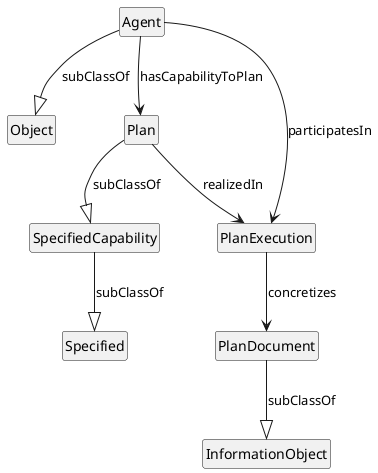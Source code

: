 @startuml

hide empty members
hide object fields
hide circle

class Object
class Specified
class Agent
class Plan
class PlanExecution
class PlanDocument
class InformationObject
class SpecifiedCapability




SpecifiedCapability --|> Specified : "subClassOf" 
Plan --|>  SpecifiedCapability : "subClassOf"
PlanDocument --|>  InformationObject : "subClassOf"
Agent --|>  Object : "subClassOf"

Agent --> PlanExecution : "participatesIn"
Plan --> PlanExecution : "realizedIn"
Agent --> Plan : "hasCapabilityToPlan"
PlanExecution --> PlanDocument : "concretizes"


@enduml

